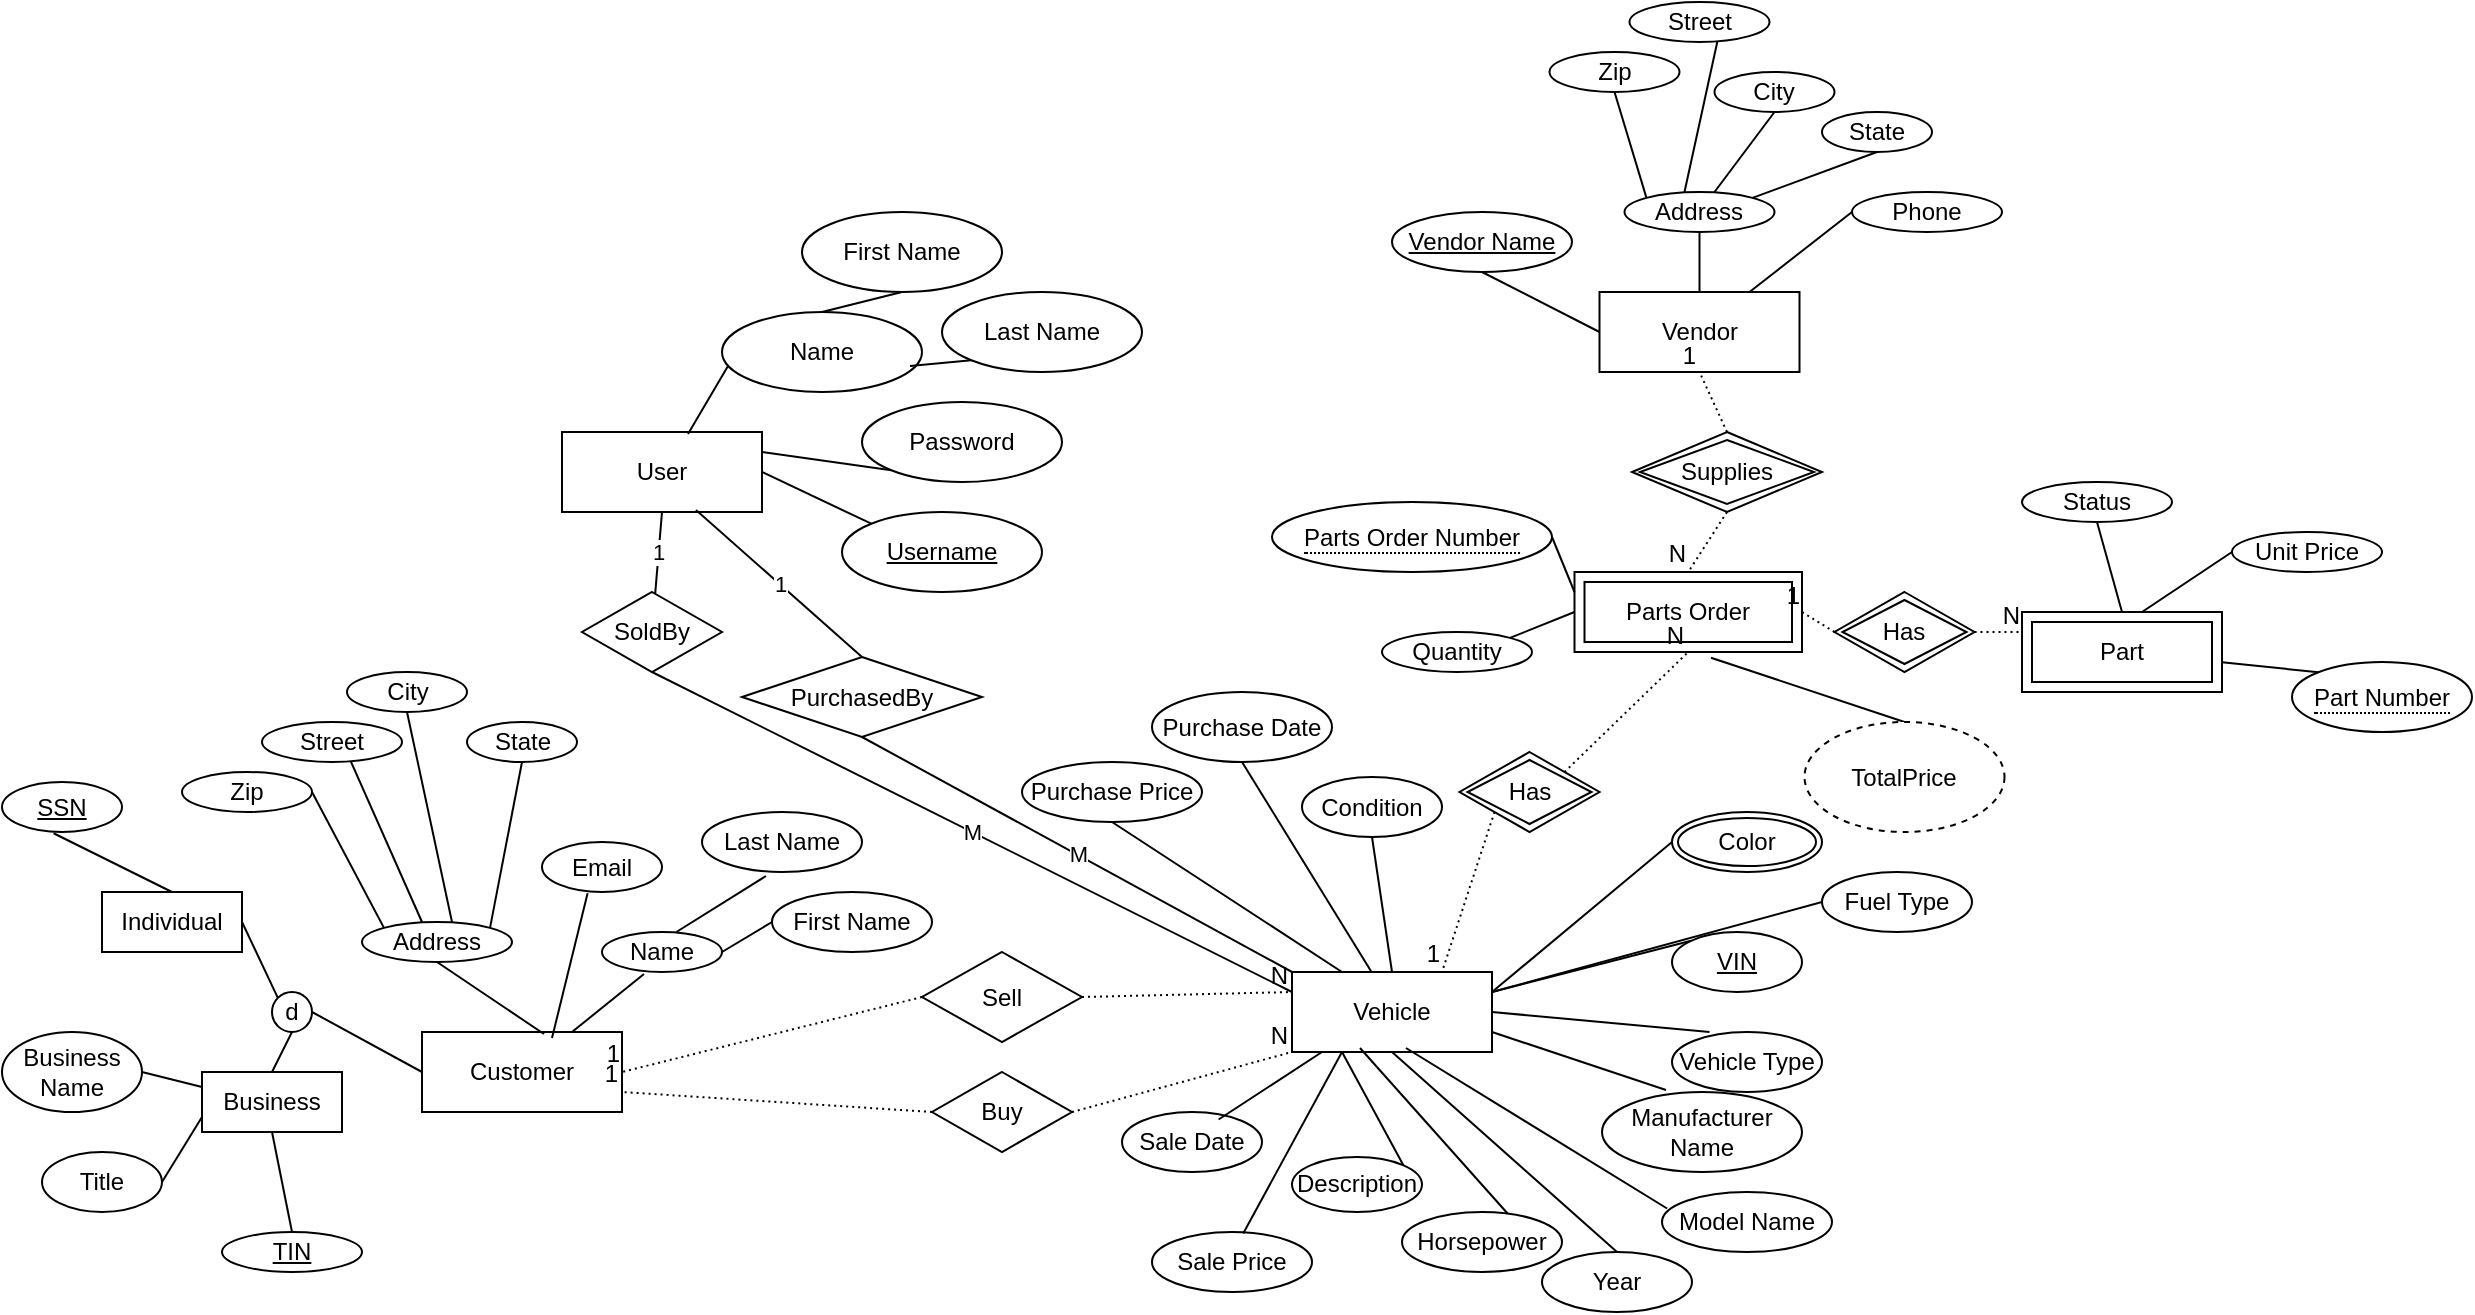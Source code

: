 <mxfile version="24.7.8">
  <diagram name="Page-1" id="O2IHWbyJUUnRvIjmBWIC">
    <mxGraphModel dx="1493" dy="729" grid="1" gridSize="10" guides="1" tooltips="1" connect="1" arrows="1" fold="1" page="1" pageScale="1" pageWidth="850" pageHeight="1100" math="0" shadow="0">
      <root>
        <mxCell id="0" />
        <mxCell id="1" parent="0" />
        <mxCell id="2" value="" style="group" parent="1" vertex="1" connectable="0">
          <mxGeometry x="410" y="450" width="290" height="190" as="geometry" />
        </mxCell>
        <mxCell id="3" value="User" style="whiteSpace=wrap;html=1;align=center;" parent="2" vertex="1">
          <mxGeometry y="110" width="100" height="40" as="geometry" />
        </mxCell>
        <mxCell id="4" value="Name" style="ellipse;whiteSpace=wrap;html=1;align=center;" parent="2" vertex="1">
          <mxGeometry x="80" y="50" width="100" height="40" as="geometry" />
        </mxCell>
        <mxCell id="5" value="Password" style="ellipse;whiteSpace=wrap;html=1;align=center;" parent="2" vertex="1">
          <mxGeometry x="150" y="95" width="100" height="40" as="geometry" />
        </mxCell>
        <mxCell id="6" value="Username" style="ellipse;whiteSpace=wrap;html=1;align=center;fontStyle=4;" parent="2" vertex="1">
          <mxGeometry x="140" y="150" width="100" height="40" as="geometry" />
        </mxCell>
        <mxCell id="7" value="" style="endArrow=none;html=1;rounded=0;entryX=0;entryY=0;entryDx=0;entryDy=0;exitX=1;exitY=0.5;exitDx=0;exitDy=0;" parent="2" source="3" target="6" edge="1">
          <mxGeometry relative="1" as="geometry">
            <mxPoint x="-240" y="170" as="sourcePoint" />
            <mxPoint x="-80" y="170" as="targetPoint" />
          </mxGeometry>
        </mxCell>
        <mxCell id="8" value="" style="endArrow=none;html=1;rounded=0;entryX=0;entryY=1;entryDx=0;entryDy=0;exitX=1;exitY=0.25;exitDx=0;exitDy=0;" parent="2" source="3" target="5" edge="1">
          <mxGeometry relative="1" as="geometry">
            <mxPoint x="110" y="140" as="sourcePoint" />
            <mxPoint x="165" y="166" as="targetPoint" />
          </mxGeometry>
        </mxCell>
        <mxCell id="9" value="First Name" style="ellipse;whiteSpace=wrap;html=1;align=center;" parent="2" vertex="1">
          <mxGeometry x="120" width="100" height="40" as="geometry" />
        </mxCell>
        <mxCell id="10" value="Last Name" style="ellipse;whiteSpace=wrap;html=1;align=center;" parent="2" vertex="1">
          <mxGeometry x="190" y="40" width="100" height="40" as="geometry" />
        </mxCell>
        <mxCell id="11" value="" style="endArrow=none;html=1;rounded=0;entryX=0;entryY=1;entryDx=0;entryDy=0;exitX=0.94;exitY=0.675;exitDx=0;exitDy=0;exitPerimeter=0;" parent="2" source="4" target="10" edge="1">
          <mxGeometry relative="1" as="geometry">
            <mxPoint x="110" y="130" as="sourcePoint" />
            <mxPoint x="175" y="139" as="targetPoint" />
          </mxGeometry>
        </mxCell>
        <mxCell id="12" value="" style="endArrow=none;html=1;rounded=0;entryX=0.5;entryY=1;entryDx=0;entryDy=0;exitX=0.5;exitY=0;exitDx=0;exitDy=0;" parent="2" source="4" target="9" edge="1">
          <mxGeometry relative="1" as="geometry">
            <mxPoint x="184" y="87" as="sourcePoint" />
            <mxPoint x="215" y="84" as="targetPoint" />
          </mxGeometry>
        </mxCell>
        <mxCell id="13" value="" style="endArrow=none;html=1;rounded=0;entryX=0.63;entryY=0.025;entryDx=0;entryDy=0;exitX=0.03;exitY=0.675;exitDx=0;exitDy=0;exitPerimeter=0;entryPerimeter=0;" parent="2" source="4" target="3" edge="1">
          <mxGeometry relative="1" as="geometry">
            <mxPoint x="140" y="60" as="sourcePoint" />
            <mxPoint x="180" y="50" as="targetPoint" />
          </mxGeometry>
        </mxCell>
        <mxCell id="14" value="Customer" style="whiteSpace=wrap;html=1;align=center;container=0;" parent="1" vertex="1">
          <mxGeometry x="340" y="860" width="100" height="40" as="geometry" />
        </mxCell>
        <mxCell id="15" value="Individual" style="whiteSpace=wrap;html=1;align=center;container=0;" parent="1" vertex="1">
          <mxGeometry x="180" y="790" width="70" height="30" as="geometry" />
        </mxCell>
        <mxCell id="16" value="Business" style="whiteSpace=wrap;html=1;align=center;container=0;" parent="1" vertex="1">
          <mxGeometry x="230" y="880" width="70" height="30" as="geometry" />
        </mxCell>
        <mxCell id="17" value="" style="endArrow=none;html=1;rounded=0;exitX=0.61;exitY=0.025;exitDx=0;exitDy=0;exitPerimeter=0;entryX=0.5;entryY=1;entryDx=0;entryDy=0;" parent="1" source="14" target="58" edge="1">
          <mxGeometry relative="1" as="geometry">
            <mxPoint x="600" y="460" as="sourcePoint" />
            <mxPoint x="760" y="460" as="targetPoint" />
          </mxGeometry>
        </mxCell>
        <mxCell id="18" value="Email" style="ellipse;whiteSpace=wrap;html=1;align=center;" parent="1" vertex="1">
          <mxGeometry x="400" y="765" width="60" height="25" as="geometry" />
        </mxCell>
        <mxCell id="19" value="" style="endArrow=none;html=1;rounded=0;exitX=0.65;exitY=0.075;exitDx=0;exitDy=0;entryX=0.38;entryY=1.025;entryDx=0;entryDy=0;exitPerimeter=0;entryPerimeter=0;" parent="1" source="14" target="18" edge="1">
          <mxGeometry relative="1" as="geometry">
            <mxPoint x="511" y="491" as="sourcePoint" />
            <mxPoint x="579" y="398" as="targetPoint" />
          </mxGeometry>
        </mxCell>
        <mxCell id="20" value="Name" style="ellipse;whiteSpace=wrap;html=1;align=center;" parent="1" vertex="1">
          <mxGeometry x="430" y="810" width="60" height="20" as="geometry" />
        </mxCell>
        <mxCell id="21" value="First Name" style="ellipse;whiteSpace=wrap;html=1;align=center;" parent="1" vertex="1">
          <mxGeometry x="515" y="790" width="80" height="30" as="geometry" />
        </mxCell>
        <mxCell id="22" value="Last Name" style="ellipse;whiteSpace=wrap;html=1;align=center;" parent="1" vertex="1">
          <mxGeometry x="480" y="750" width="80" height="30" as="geometry" />
        </mxCell>
        <mxCell id="23" value="" style="endArrow=none;html=1;rounded=0;exitX=0.75;exitY=0;exitDx=0;exitDy=0;entryX=0.35;entryY=1.05;entryDx=0;entryDy=0;entryPerimeter=0;" parent="1" source="14" target="20" edge="1">
          <mxGeometry relative="1" as="geometry">
            <mxPoint x="550" y="510" as="sourcePoint" />
            <mxPoint x="580" y="510" as="targetPoint" />
          </mxGeometry>
        </mxCell>
        <mxCell id="24" value="" style="endArrow=none;html=1;rounded=0;exitX=0.62;exitY=0;exitDx=0;exitDy=0;entryX=0.4;entryY=1.067;entryDx=0;entryDy=0;exitPerimeter=0;entryPerimeter=0;" parent="1" source="20" target="22" edge="1">
          <mxGeometry relative="1" as="geometry">
            <mxPoint x="550" y="530" as="sourcePoint" />
            <mxPoint x="575" y="545" as="targetPoint" />
          </mxGeometry>
        </mxCell>
        <mxCell id="25" value="" style="endArrow=none;html=1;rounded=0;exitX=1;exitY=0.5;exitDx=0;exitDy=0;entryX=0;entryY=0.5;entryDx=0;entryDy=0;" parent="1" source="20" target="21" edge="1">
          <mxGeometry relative="1" as="geometry">
            <mxPoint x="640" y="560" as="sourcePoint" />
            <mxPoint x="665" y="560" as="targetPoint" />
          </mxGeometry>
        </mxCell>
        <mxCell id="26" value="SSN" style="ellipse;whiteSpace=wrap;html=1;align=center;fontStyle=4;" parent="1" vertex="1">
          <mxGeometry x="130" y="735" width="60" height="25" as="geometry" />
        </mxCell>
        <mxCell id="27" value="TIN" style="ellipse;whiteSpace=wrap;html=1;align=center;fontStyle=4;" parent="1" vertex="1">
          <mxGeometry x="240" y="960" width="70" height="20" as="geometry" />
        </mxCell>
        <mxCell id="28" value="" style="endArrow=none;html=1;rounded=0;exitX=0.5;exitY=0;exitDx=0;exitDy=0;entryX=0.5;entryY=1;entryDx=0;entryDy=0;" parent="1" source="27" target="16" edge="1">
          <mxGeometry relative="1" as="geometry">
            <mxPoint x="350" y="960" as="sourcePoint" />
            <mxPoint x="160" y="910" as="targetPoint" />
          </mxGeometry>
        </mxCell>
        <mxCell id="29" value="" style="endArrow=none;html=1;rounded=0;exitX=0.43;exitY=1.025;exitDx=0;exitDy=0;entryX=0.5;entryY=0;entryDx=0;entryDy=0;exitPerimeter=0;" parent="1" source="26" target="15" edge="1">
          <mxGeometry relative="1" as="geometry">
            <mxPoint x="200" y="920" as="sourcePoint" />
            <mxPoint x="120" y="890" as="targetPoint" />
          </mxGeometry>
        </mxCell>
        <mxCell id="30" value="Business Name" style="ellipse;whiteSpace=wrap;html=1;align=center;" parent="1" vertex="1">
          <mxGeometry x="130" y="860" width="70" height="40" as="geometry" />
        </mxCell>
        <mxCell id="31" value="Title" style="ellipse;whiteSpace=wrap;html=1;align=center;" parent="1" vertex="1">
          <mxGeometry x="150" y="920" width="60" height="30" as="geometry" />
        </mxCell>
        <mxCell id="32" value="" style="endArrow=none;html=1;rounded=0;exitX=1;exitY=0.5;exitDx=0;exitDy=0;entryX=0;entryY=0.25;entryDx=0;entryDy=0;" parent="1" source="30" target="16" edge="1">
          <mxGeometry relative="1" as="geometry">
            <mxPoint x="350" y="960" as="sourcePoint" />
            <mxPoint x="160" y="870" as="targetPoint" />
          </mxGeometry>
        </mxCell>
        <mxCell id="33" value="" style="endArrow=none;html=1;rounded=0;exitX=1;exitY=0.5;exitDx=0;exitDy=0;entryX=0;entryY=0.75;entryDx=0;entryDy=0;" parent="1" source="31" target="16" edge="1">
          <mxGeometry relative="1" as="geometry">
            <mxPoint x="90" y="1120" as="sourcePoint" />
            <mxPoint x="110" y="1070" as="targetPoint" />
          </mxGeometry>
        </mxCell>
        <mxCell id="34" value="Sell" style="shape=rhombus;perimeter=rhombusPerimeter;whiteSpace=wrap;html=1;align=center;" parent="1" vertex="1">
          <mxGeometry x="590" y="820" width="80" height="45" as="geometry" />
        </mxCell>
        <mxCell id="35" value="" style="endArrow=none;html=1;rounded=0;dashed=1;dashPattern=1 2;exitX=1;exitY=0.5;exitDx=0;exitDy=0;entryX=0;entryY=0.25;entryDx=0;entryDy=0;" parent="1" source="34" target="67" edge="1">
          <mxGeometry relative="1" as="geometry">
            <mxPoint x="380" y="685" as="sourcePoint" />
            <mxPoint x="647.5" y="935" as="targetPoint" />
          </mxGeometry>
        </mxCell>
        <mxCell id="36" value="N" style="resizable=0;html=1;whiteSpace=wrap;align=right;verticalAlign=bottom;" parent="35" connectable="0" vertex="1">
          <mxGeometry x="1" relative="1" as="geometry" />
        </mxCell>
        <mxCell id="37" value="" style="endArrow=none;html=1;rounded=0;dashed=1;dashPattern=1 2;exitX=0;exitY=0.5;exitDx=0;exitDy=0;entryX=1;entryY=0.5;entryDx=0;entryDy=0;" parent="1" source="34" target="14" edge="1">
          <mxGeometry relative="1" as="geometry">
            <mxPoint x="380" y="685" as="sourcePoint" />
            <mxPoint x="500" y="780" as="targetPoint" />
          </mxGeometry>
        </mxCell>
        <mxCell id="38" value="1" style="resizable=0;html=1;whiteSpace=wrap;align=right;verticalAlign=bottom;" parent="37" connectable="0" vertex="1">
          <mxGeometry x="1" relative="1" as="geometry" />
        </mxCell>
        <mxCell id="39" value="Buy" style="shape=rhombus;perimeter=rhombusPerimeter;whiteSpace=wrap;html=1;align=center;" parent="1" vertex="1">
          <mxGeometry x="595" y="880" width="70" height="40" as="geometry" />
        </mxCell>
        <mxCell id="40" value="" style="endArrow=none;html=1;rounded=0;dashed=1;dashPattern=1 2;exitX=1;exitY=0.5;exitDx=0;exitDy=0;entryX=0;entryY=1;entryDx=0;entryDy=0;" parent="1" source="39" target="67" edge="1">
          <mxGeometry relative="1" as="geometry">
            <mxPoint x="400" y="530" as="sourcePoint" />
            <mxPoint x="560" y="530" as="targetPoint" />
          </mxGeometry>
        </mxCell>
        <mxCell id="41" value="N" style="resizable=0;html=1;whiteSpace=wrap;align=right;verticalAlign=bottom;" parent="40" connectable="0" vertex="1">
          <mxGeometry x="1" relative="1" as="geometry" />
        </mxCell>
        <mxCell id="42" value="" style="endArrow=none;html=1;rounded=0;dashed=1;dashPattern=1 2;entryX=1;entryY=0.75;entryDx=0;entryDy=0;exitX=0;exitY=0.5;exitDx=0;exitDy=0;" parent="1" source="39" target="14" edge="1">
          <mxGeometry relative="1" as="geometry">
            <mxPoint x="468" y="805" as="sourcePoint" />
            <mxPoint x="490" y="870" as="targetPoint" />
          </mxGeometry>
        </mxCell>
        <mxCell id="43" value="1" style="resizable=0;html=1;whiteSpace=wrap;align=right;verticalAlign=bottom;" parent="42" connectable="0" vertex="1">
          <mxGeometry x="1" relative="1" as="geometry" />
        </mxCell>
        <mxCell id="44" value="Purchase Price" style="ellipse;whiteSpace=wrap;html=1;align=center;" parent="1" vertex="1">
          <mxGeometry x="640" y="725" width="90" height="30" as="geometry" />
        </mxCell>
        <mxCell id="45" value="" style="endArrow=none;html=1;rounded=0;exitX=0.5;exitY=1;exitDx=0;exitDy=0;entryX=0.25;entryY=0;entryDx=0;entryDy=0;" parent="1" source="44" target="67" edge="1">
          <mxGeometry relative="1" as="geometry">
            <mxPoint x="670" y="680" as="sourcePoint" />
            <mxPoint x="830" y="680" as="targetPoint" />
          </mxGeometry>
        </mxCell>
        <mxCell id="46" value="Condition" style="ellipse;whiteSpace=wrap;html=1;align=center;" parent="1" vertex="1">
          <mxGeometry x="780" y="732.5" width="70" height="30" as="geometry" />
        </mxCell>
        <mxCell id="47" value="" style="endArrow=none;html=1;rounded=0;exitX=0.5;exitY=1;exitDx=0;exitDy=0;entryX=0.5;entryY=0;entryDx=0;entryDy=0;" parent="1" source="46" target="67" edge="1">
          <mxGeometry relative="1" as="geometry">
            <mxPoint x="490" y="690" as="sourcePoint" />
            <mxPoint x="538" y="740" as="targetPoint" />
          </mxGeometry>
        </mxCell>
        <mxCell id="48" value="Purchase Date" style="ellipse;whiteSpace=wrap;html=1;align=center;" parent="1" vertex="1">
          <mxGeometry x="705" y="690" width="90" height="35" as="geometry" />
        </mxCell>
        <mxCell id="49" value="" style="endArrow=none;html=1;rounded=0;exitX=0.5;exitY=1;exitDx=0;exitDy=0;entryX=0.41;entryY=0.05;entryDx=0;entryDy=0;entryPerimeter=0;" parent="1" source="48" target="67" edge="1">
          <mxGeometry relative="1" as="geometry">
            <mxPoint x="670" y="680" as="sourcePoint" />
            <mxPoint x="830" y="680" as="targetPoint" />
          </mxGeometry>
        </mxCell>
        <mxCell id="50" value="d" style="ellipse;whiteSpace=wrap;html=1;aspect=fixed;" parent="1" vertex="1">
          <mxGeometry x="265" y="840" width="20" height="20" as="geometry" />
        </mxCell>
        <mxCell id="51" value="" style="endArrow=none;html=1;rounded=0;exitX=1;exitY=0.5;exitDx=0;exitDy=0;entryX=0;entryY=0.5;entryDx=0;entryDy=0;" parent="1" source="50" target="14" edge="1">
          <mxGeometry relative="1" as="geometry">
            <mxPoint x="610" y="530" as="sourcePoint" />
            <mxPoint x="770" y="530" as="targetPoint" />
          </mxGeometry>
        </mxCell>
        <mxCell id="52" value="" style="endArrow=none;html=1;rounded=0;exitX=0.5;exitY=1;exitDx=0;exitDy=0;entryX=0.5;entryY=0;entryDx=0;entryDy=0;" parent="1" source="50" target="16" edge="1">
          <mxGeometry relative="1" as="geometry">
            <mxPoint x="247" y="753" as="sourcePoint" />
            <mxPoint x="285" y="730" as="targetPoint" />
          </mxGeometry>
        </mxCell>
        <mxCell id="53" value="" style="endArrow=none;html=1;rounded=0;exitX=0;exitY=0;exitDx=0;exitDy=0;entryX=1;entryY=0.5;entryDx=0;entryDy=0;" parent="1" source="50" target="15" edge="1">
          <mxGeometry relative="1" as="geometry">
            <mxPoint x="240" y="770" as="sourcePoint" />
            <mxPoint x="240" y="810" as="targetPoint" />
          </mxGeometry>
        </mxCell>
        <mxCell id="54" value="Sale Date" style="ellipse;whiteSpace=wrap;html=1;align=center;" parent="1" vertex="1">
          <mxGeometry x="690" y="900" width="70" height="30" as="geometry" />
        </mxCell>
        <mxCell id="55" value="" style="endArrow=none;html=1;rounded=0;exitX=0.15;exitY=1;exitDx=0;exitDy=0;entryX=0.69;entryY=0.125;entryDx=0;entryDy=0;entryPerimeter=0;exitPerimeter=0;" parent="1" source="67" target="54" edge="1">
          <mxGeometry relative="1" as="geometry">
            <mxPoint x="740" y="890" as="sourcePoint" />
            <mxPoint x="617" y="1031" as="targetPoint" />
          </mxGeometry>
        </mxCell>
        <mxCell id="56" value="Parts Order" style="shape=ext;margin=3;double=1;whiteSpace=wrap;html=1;align=center;" parent="1" vertex="1">
          <mxGeometry x="916.25" y="630" width="113.75" height="40" as="geometry" />
        </mxCell>
        <mxCell id="57" value="Has" style="shape=rhombus;double=1;perimeter=rhombusPerimeter;whiteSpace=wrap;html=1;align=center;" parent="1" vertex="1">
          <mxGeometry x="858.75" y="720" width="70" height="40" as="geometry" />
        </mxCell>
        <mxCell id="58" value="Address" style="ellipse;whiteSpace=wrap;html=1;align=center;container=0;" parent="1" vertex="1">
          <mxGeometry x="310" y="805" width="75" height="20" as="geometry" />
        </mxCell>
        <mxCell id="59" value="" style="endArrow=none;html=1;rounded=0;exitX=0.4;exitY=0;exitDx=0;exitDy=0;entryX=0.63;entryY=0.95;entryDx=0;entryDy=0;entryPerimeter=0;exitPerimeter=0;" parent="1" source="58" target="63" edge="1">
          <mxGeometry relative="1" as="geometry">
            <mxPoint x="187.5" y="630" as="sourcePoint" />
            <mxPoint x="347.5" y="630" as="targetPoint" />
          </mxGeometry>
        </mxCell>
        <mxCell id="60" value="" style="endArrow=none;html=1;rounded=0;exitX=0.5;exitY=1;exitDx=0;exitDy=0;entryX=0.6;entryY=0;entryDx=0;entryDy=0;entryPerimeter=0;" parent="1" source="64" target="58" edge="1">
          <mxGeometry relative="1" as="geometry">
            <mxPoint x="157.5" y="600" as="sourcePoint" />
            <mxPoint x="300" y="709" as="targetPoint" />
          </mxGeometry>
        </mxCell>
        <mxCell id="61" value="" style="endArrow=none;html=1;rounded=0;exitX=0.5;exitY=1;exitDx=0;exitDy=0;entryX=1;entryY=0;entryDx=0;entryDy=0;" parent="1" source="65" target="58" edge="1">
          <mxGeometry relative="1" as="geometry">
            <mxPoint x="197.5" y="584" as="sourcePoint" />
            <mxPoint x="170.5" y="597" as="targetPoint" />
          </mxGeometry>
        </mxCell>
        <mxCell id="62" value="" style="endArrow=none;html=1;rounded=0;exitX=1;exitY=0.5;exitDx=0;exitDy=0;entryX=0;entryY=0;entryDx=0;entryDy=0;" parent="1" source="66" target="58" edge="1">
          <mxGeometry relative="1" as="geometry">
            <mxPoint x="232.5" y="608" as="sourcePoint" />
            <mxPoint x="207.5" y="620" as="targetPoint" />
          </mxGeometry>
        </mxCell>
        <mxCell id="63" value="Street" style="ellipse;whiteSpace=wrap;html=1;align=center;container=0;" parent="1" vertex="1">
          <mxGeometry x="260" y="705" width="70" height="20" as="geometry" />
        </mxCell>
        <mxCell id="64" value="City" style="ellipse;whiteSpace=wrap;html=1;align=center;container=0;" parent="1" vertex="1">
          <mxGeometry x="302.5" y="680" width="60" height="20" as="geometry" />
        </mxCell>
        <mxCell id="65" value="State" style="ellipse;whiteSpace=wrap;html=1;align=center;container=0;" parent="1" vertex="1">
          <mxGeometry x="362.5" y="705" width="55" height="20" as="geometry" />
        </mxCell>
        <mxCell id="66" value="Zip" style="ellipse;whiteSpace=wrap;html=1;align=center;container=0;" parent="1" vertex="1">
          <mxGeometry x="220" y="730" width="65" height="20" as="geometry" />
        </mxCell>
        <mxCell id="67" value="Vehicle" style="whiteSpace=wrap;html=1;align=center;container=0;" parent="1" vertex="1">
          <mxGeometry x="775" y="830" width="100" height="40" as="geometry" />
        </mxCell>
        <mxCell id="68" value="VIN" style="ellipse;whiteSpace=wrap;html=1;align=center;fontStyle=4;container=0;" parent="1" vertex="1">
          <mxGeometry x="965" y="810" width="65" height="30" as="geometry" />
        </mxCell>
        <mxCell id="69" value="Vehicle Type" style="ellipse;whiteSpace=wrap;html=1;align=center;container=0;" parent="1" vertex="1">
          <mxGeometry x="965" y="860" width="75" height="30" as="geometry" />
        </mxCell>
        <mxCell id="70" value="Manufacturer Name" style="ellipse;whiteSpace=wrap;html=1;align=center;container=0;" parent="1" vertex="1">
          <mxGeometry x="930" y="890" width="100" height="40" as="geometry" />
        </mxCell>
        <mxCell id="71" value="Fuel Type" style="ellipse;whiteSpace=wrap;html=1;align=center;container=0;" parent="1" vertex="1">
          <mxGeometry x="1040" y="780" width="75" height="30" as="geometry" />
        </mxCell>
        <mxCell id="72" value="Model Name" style="ellipse;whiteSpace=wrap;html=1;align=center;container=0;" parent="1" vertex="1">
          <mxGeometry x="960" y="940" width="85" height="30" as="geometry" />
        </mxCell>
        <mxCell id="73" value="Year" style="ellipse;whiteSpace=wrap;html=1;align=center;container=0;" parent="1" vertex="1">
          <mxGeometry x="900" y="970" width="75" height="30" as="geometry" />
        </mxCell>
        <mxCell id="74" value="Color" style="ellipse;shape=doubleEllipse;margin=3;whiteSpace=wrap;html=1;align=center;container=0;" parent="1" vertex="1">
          <mxGeometry x="965" y="750" width="75" height="30" as="geometry" />
        </mxCell>
        <mxCell id="75" value="" style="endArrow=none;html=1;rounded=0;exitX=1;exitY=0.25;exitDx=0;exitDy=0;entryX=0;entryY=0.5;entryDx=0;entryDy=0;" parent="1" source="67" target="74" edge="1">
          <mxGeometry relative="1" as="geometry">
            <mxPoint x="1090" y="850" as="sourcePoint" />
            <mxPoint x="1250" y="850" as="targetPoint" />
          </mxGeometry>
        </mxCell>
        <mxCell id="76" value="" style="endArrow=none;html=1;rounded=0;exitX=1;exitY=0.25;exitDx=0;exitDy=0;entryX=0;entryY=0;entryDx=0;entryDy=0;" parent="1" source="67" target="68" edge="1">
          <mxGeometry relative="1" as="geometry">
            <mxPoint x="890" y="820" as="sourcePoint" />
            <mxPoint x="975" y="780" as="targetPoint" />
          </mxGeometry>
        </mxCell>
        <mxCell id="77" value="" style="endArrow=none;html=1;rounded=0;exitX=1;exitY=0.5;exitDx=0;exitDy=0;entryX=0.25;entryY=0;entryDx=0;entryDy=0;entryPerimeter=0;" parent="1" source="67" target="69" edge="1">
          <mxGeometry relative="1" as="geometry">
            <mxPoint x="940" y="830" as="sourcePoint" />
            <mxPoint x="990" y="826" as="targetPoint" />
          </mxGeometry>
        </mxCell>
        <mxCell id="78" value="" style="endArrow=none;html=1;rounded=0;exitX=1;exitY=0.75;exitDx=0;exitDy=0;entryX=0.32;entryY=-0.025;entryDx=0;entryDy=0;entryPerimeter=0;" parent="1" source="67" target="70" edge="1">
          <mxGeometry relative="1" as="geometry">
            <mxPoint x="920" y="870" as="sourcePoint" />
            <mxPoint x="1000" y="870" as="targetPoint" />
          </mxGeometry>
        </mxCell>
        <mxCell id="79" value="" style="endArrow=none;html=1;rounded=0;exitX=0.57;exitY=0.95;exitDx=0;exitDy=0;entryX=0.03;entryY=0.275;entryDx=0;entryDy=0;exitPerimeter=0;entryPerimeter=0;" parent="1" source="67" target="72" edge="1">
          <mxGeometry relative="1" as="geometry">
            <mxPoint x="1075" y="990" as="sourcePoint" />
            <mxPoint x="1095" y="1000" as="targetPoint" />
          </mxGeometry>
        </mxCell>
        <mxCell id="80" value="" style="endArrow=none;html=1;rounded=0;exitX=0.5;exitY=1;exitDx=0;exitDy=0;entryX=0.5;entryY=0;entryDx=0;entryDy=0;" parent="1" source="67" target="73" edge="1">
          <mxGeometry relative="1" as="geometry">
            <mxPoint x="877" y="888" as="sourcePoint" />
            <mxPoint x="940" y="1000" as="targetPoint" />
          </mxGeometry>
        </mxCell>
        <mxCell id="81" value="Horsepower" style="ellipse;whiteSpace=wrap;html=1;align=center;container=0;" parent="1" vertex="1">
          <mxGeometry x="830" y="950" width="80" height="30" as="geometry" />
        </mxCell>
        <mxCell id="82" value="" style="endArrow=none;html=1;rounded=0;exitX=0.34;exitY=0.95;exitDx=0;exitDy=0;entryX=0.66;entryY=0.025;entryDx=0;entryDy=0;entryPerimeter=0;exitPerimeter=0;" parent="1" source="67" target="81" edge="1">
          <mxGeometry relative="1" as="geometry">
            <mxPoint x="870" y="900" as="sourcePoint" />
            <mxPoint x="975" y="1090" as="targetPoint" />
          </mxGeometry>
        </mxCell>
        <mxCell id="83" value="Description" style="ellipse;whiteSpace=wrap;html=1;align=center;container=0;" parent="1" vertex="1">
          <mxGeometry x="775" y="922.5" width="65" height="27.5" as="geometry" />
        </mxCell>
        <mxCell id="84" value="" style="endArrow=none;html=1;rounded=0;exitX=0.25;exitY=1;exitDx=0;exitDy=0;entryX=1;entryY=0;entryDx=0;entryDy=0;" parent="1" source="67" target="83" edge="1">
          <mxGeometry relative="1" as="geometry">
            <mxPoint x="854" y="898" as="sourcePoint" />
            <mxPoint x="886" y="1031" as="targetPoint" />
          </mxGeometry>
        </mxCell>
        <mxCell id="85" value="" style="endArrow=none;html=1;rounded=0;exitX=1;exitY=0.25;exitDx=0;exitDy=0;entryX=0;entryY=0.5;entryDx=0;entryDy=0;" parent="1" source="67" target="71" edge="1">
          <mxGeometry relative="1" as="geometry">
            <mxPoint x="900" y="790" as="sourcePoint" />
            <mxPoint x="975" y="775" as="targetPoint" />
          </mxGeometry>
        </mxCell>
        <mxCell id="86" value="Sale Price" style="ellipse;whiteSpace=wrap;html=1;align=center;" parent="1" vertex="1">
          <mxGeometry x="705" y="960" width="80" height="30" as="geometry" />
        </mxCell>
        <mxCell id="87" value="" style="endArrow=none;html=1;rounded=0;exitX=0.25;exitY=1;exitDx=0;exitDy=0;entryX=0.57;entryY=0.025;entryDx=0;entryDy=0;entryPerimeter=0;" parent="1" source="67" target="86" edge="1">
          <mxGeometry relative="1" as="geometry">
            <mxPoint x="725" y="860" as="sourcePoint" />
            <mxPoint x="715" y="931" as="targetPoint" />
          </mxGeometry>
        </mxCell>
        <mxCell id="88" value="Has" style="shape=rhombus;double=1;perimeter=rhombusPerimeter;whiteSpace=wrap;html=1;align=center;" parent="1" vertex="1">
          <mxGeometry x="1046.25" y="640" width="70" height="40" as="geometry" />
        </mxCell>
        <mxCell id="89" value="Part" style="shape=ext;margin=3;double=1;whiteSpace=wrap;html=1;align=center;" parent="1" vertex="1">
          <mxGeometry x="1140" y="650" width="100" height="40" as="geometry" />
        </mxCell>
        <mxCell id="90" value="" style="endArrow=none;html=1;rounded=0;dashed=1;dashPattern=1 2;entryX=0.5;entryY=1;entryDx=0;entryDy=0;exitX=1;exitY=0;exitDx=0;exitDy=0;" parent="1" source="57" target="56" edge="1">
          <mxGeometry relative="1" as="geometry">
            <mxPoint x="620" y="570" as="sourcePoint" />
            <mxPoint x="780" y="570" as="targetPoint" />
          </mxGeometry>
        </mxCell>
        <mxCell id="91" value="N" style="resizable=0;html=1;whiteSpace=wrap;align=right;verticalAlign=bottom;" parent="90" connectable="0" vertex="1">
          <mxGeometry x="1" relative="1" as="geometry" />
        </mxCell>
        <mxCell id="92" value="Vendor" style="whiteSpace=wrap;html=1;align=center;" parent="1" vertex="1">
          <mxGeometry x="928.75" y="490" width="100" height="40" as="geometry" />
        </mxCell>
        <mxCell id="93" value="Supplies" style="shape=rhombus;double=1;perimeter=rhombusPerimeter;whiteSpace=wrap;html=1;align=center;" parent="1" vertex="1">
          <mxGeometry x="945" y="560" width="95" height="40" as="geometry" />
        </mxCell>
        <mxCell id="94" value="Vendor Name" style="ellipse;whiteSpace=wrap;html=1;align=center;fontStyle=4;container=0;" parent="1" vertex="1">
          <mxGeometry x="825" y="450" width="90" height="30" as="geometry" />
        </mxCell>
        <mxCell id="95" value="Address" style="ellipse;whiteSpace=wrap;html=1;align=center;container=0;" parent="1" vertex="1">
          <mxGeometry x="941.25" y="440" width="75" height="20" as="geometry" />
        </mxCell>
        <mxCell id="96" value="" style="endArrow=none;html=1;rounded=0;exitX=0.4;exitY=0;exitDx=0;exitDy=0;entryX=0.63;entryY=0.95;entryDx=0;entryDy=0;entryPerimeter=0;exitPerimeter=0;" parent="1" source="95" target="100" edge="1">
          <mxGeometry relative="1" as="geometry">
            <mxPoint x="871.25" y="270" as="sourcePoint" />
            <mxPoint x="1031.25" y="270" as="targetPoint" />
          </mxGeometry>
        </mxCell>
        <mxCell id="97" value="" style="endArrow=none;html=1;rounded=0;exitX=0.5;exitY=1;exitDx=0;exitDy=0;entryX=0.6;entryY=0;entryDx=0;entryDy=0;entryPerimeter=0;" parent="1" source="101" target="95" edge="1">
          <mxGeometry relative="1" as="geometry">
            <mxPoint x="841.25" y="240" as="sourcePoint" />
            <mxPoint x="983.75" y="349" as="targetPoint" />
          </mxGeometry>
        </mxCell>
        <mxCell id="98" value="" style="endArrow=none;html=1;rounded=0;exitX=0.5;exitY=1;exitDx=0;exitDy=0;entryX=1;entryY=0;entryDx=0;entryDy=0;" parent="1" source="102" target="95" edge="1">
          <mxGeometry relative="1" as="geometry">
            <mxPoint x="881.25" y="224" as="sourcePoint" />
            <mxPoint x="854.25" y="237" as="targetPoint" />
          </mxGeometry>
        </mxCell>
        <mxCell id="99" value="" style="endArrow=none;html=1;rounded=0;exitX=0.5;exitY=1;exitDx=0;exitDy=0;entryX=0;entryY=0;entryDx=0;entryDy=0;" parent="1" source="103" target="95" edge="1">
          <mxGeometry relative="1" as="geometry">
            <mxPoint x="916.25" y="248" as="sourcePoint" />
            <mxPoint x="891.25" y="260" as="targetPoint" />
          </mxGeometry>
        </mxCell>
        <mxCell id="100" value="Street" style="ellipse;whiteSpace=wrap;html=1;align=center;container=0;" parent="1" vertex="1">
          <mxGeometry x="943.75" y="345" width="70" height="20" as="geometry" />
        </mxCell>
        <mxCell id="101" value="City" style="ellipse;whiteSpace=wrap;html=1;align=center;container=0;" parent="1" vertex="1">
          <mxGeometry x="986.25" y="380" width="60" height="20" as="geometry" />
        </mxCell>
        <mxCell id="102" value="State" style="ellipse;whiteSpace=wrap;html=1;align=center;container=0;" parent="1" vertex="1">
          <mxGeometry x="1040" y="400" width="55" height="20" as="geometry" />
        </mxCell>
        <mxCell id="103" value="Zip" style="ellipse;whiteSpace=wrap;html=1;align=center;container=0;" parent="1" vertex="1">
          <mxGeometry x="903.75" y="370" width="65" height="20" as="geometry" />
        </mxCell>
        <mxCell id="104" value="Phone" style="ellipse;whiteSpace=wrap;html=1;align=center;container=0;" parent="1" vertex="1">
          <mxGeometry x="1055" y="440" width="75" height="20" as="geometry" />
        </mxCell>
        <mxCell id="105" value="Status" style="ellipse;whiteSpace=wrap;html=1;align=center;container=0;" parent="1" vertex="1">
          <mxGeometry x="1140" y="585" width="75" height="20" as="geometry" />
        </mxCell>
        <mxCell id="106" value="Unit Price" style="ellipse;whiteSpace=wrap;html=1;align=center;container=0;" parent="1" vertex="1">
          <mxGeometry x="1245" y="610" width="75" height="20" as="geometry" />
        </mxCell>
        <mxCell id="107" value="&lt;span style=&quot;border-bottom: 1px dotted&quot;&gt;Part Number&lt;/span&gt;" style="ellipse;whiteSpace=wrap;html=1;align=center;" parent="1" vertex="1">
          <mxGeometry x="1275" y="675" width="90" height="35" as="geometry" />
        </mxCell>
        <mxCell id="108" value="&lt;span style=&quot;border-bottom: 1px dotted&quot;&gt;Parts Order Number&lt;/span&gt;" style="ellipse;whiteSpace=wrap;html=1;align=center;" parent="1" vertex="1">
          <mxGeometry x="765" y="595" width="140" height="35" as="geometry" />
        </mxCell>
        <mxCell id="109" value="Quantity" style="ellipse;whiteSpace=wrap;html=1;align=center;container=0;" parent="1" vertex="1">
          <mxGeometry x="820" y="660" width="75" height="20" as="geometry" />
        </mxCell>
        <mxCell id="110" value="" style="endArrow=none;html=1;rounded=0;exitX=0;exitY=0.5;exitDx=0;exitDy=0;entryX=0.75;entryY=0;entryDx=0;entryDy=0;" parent="1" source="104" target="92" edge="1">
          <mxGeometry relative="1" as="geometry">
            <mxPoint x="1026" y="410" as="sourcePoint" />
            <mxPoint x="996" y="450" as="targetPoint" />
          </mxGeometry>
        </mxCell>
        <mxCell id="111" value="" style="endArrow=none;html=1;rounded=0;exitX=0.5;exitY=1;exitDx=0;exitDy=0;entryX=0.5;entryY=0;entryDx=0;entryDy=0;" parent="1" source="95" target="92" edge="1">
          <mxGeometry relative="1" as="geometry">
            <mxPoint x="1065" y="460" as="sourcePoint" />
            <mxPoint x="1014" y="500" as="targetPoint" />
          </mxGeometry>
        </mxCell>
        <mxCell id="112" value="" style="endArrow=none;html=1;rounded=0;exitX=0.5;exitY=1;exitDx=0;exitDy=0;entryX=0;entryY=0.5;entryDx=0;entryDy=0;" parent="1" source="94" target="92" edge="1">
          <mxGeometry relative="1" as="geometry">
            <mxPoint x="989" y="470" as="sourcePoint" />
            <mxPoint x="989" y="500" as="targetPoint" />
          </mxGeometry>
        </mxCell>
        <mxCell id="113" value="" style="endArrow=none;html=1;rounded=0;exitX=1;exitY=0.5;exitDx=0;exitDy=0;entryX=0;entryY=0.25;entryDx=0;entryDy=0;" parent="1" source="108" target="56" edge="1">
          <mxGeometry relative="1" as="geometry">
            <mxPoint x="880" y="490" as="sourcePoint" />
            <mxPoint x="939" y="520" as="targetPoint" />
          </mxGeometry>
        </mxCell>
        <mxCell id="114" value="" style="endArrow=none;html=1;rounded=0;exitX=1;exitY=0;exitDx=0;exitDy=0;entryX=0;entryY=0.5;entryDx=0;entryDy=0;" parent="1" source="109" target="56" edge="1">
          <mxGeometry relative="1" as="geometry">
            <mxPoint x="900" y="633" as="sourcePoint" />
            <mxPoint x="900" y="650" as="targetPoint" />
          </mxGeometry>
        </mxCell>
        <mxCell id="115" value="" style="endArrow=none;html=1;rounded=0;exitX=0.5;exitY=1;exitDx=0;exitDy=0;entryX=0.5;entryY=0;entryDx=0;entryDy=0;" parent="1" source="105" target="89" edge="1">
          <mxGeometry relative="1" as="geometry">
            <mxPoint x="1065" y="460" as="sourcePoint" />
            <mxPoint x="1014" y="500" as="targetPoint" />
          </mxGeometry>
        </mxCell>
        <mxCell id="116" value="" style="endArrow=none;html=1;rounded=0;exitX=0;exitY=0.5;exitDx=0;exitDy=0;entryX=0.6;entryY=0;entryDx=0;entryDy=0;entryPerimeter=0;" parent="1" source="106" target="89" edge="1">
          <mxGeometry relative="1" as="geometry">
            <mxPoint x="1218" y="610" as="sourcePoint" />
            <mxPoint x="1220" y="650" as="targetPoint" />
          </mxGeometry>
        </mxCell>
        <mxCell id="117" value="" style="endArrow=none;html=1;rounded=0;exitX=0;exitY=0;exitDx=0;exitDy=0;" parent="1" source="107" target="89" edge="1">
          <mxGeometry relative="1" as="geometry">
            <mxPoint x="1270" y="630" as="sourcePoint" />
            <mxPoint x="1230" y="650" as="targetPoint" />
          </mxGeometry>
        </mxCell>
        <mxCell id="118" value="" style="endArrow=none;html=1;rounded=0;dashed=1;dashPattern=1 2;exitX=0;exitY=1;exitDx=0;exitDy=0;entryX=0.75;entryY=0;entryDx=0;entryDy=0;" parent="1" source="57" target="67" edge="1">
          <mxGeometry relative="1" as="geometry">
            <mxPoint x="600" y="853" as="sourcePoint" />
            <mxPoint x="450" y="890" as="targetPoint" />
          </mxGeometry>
        </mxCell>
        <mxCell id="119" value="1" style="resizable=0;html=1;whiteSpace=wrap;align=right;verticalAlign=bottom;" parent="118" connectable="0" vertex="1">
          <mxGeometry x="1" relative="1" as="geometry" />
        </mxCell>
        <mxCell id="120" value="" style="endArrow=none;html=1;rounded=0;dashed=1;dashPattern=1 2;exitX=0;exitY=0.5;exitDx=0;exitDy=0;entryX=1;entryY=0.5;entryDx=0;entryDy=0;" parent="1" source="88" target="56" edge="1">
          <mxGeometry relative="1" as="geometry">
            <mxPoint x="913" y="750" as="sourcePoint" />
            <mxPoint x="845" y="815" as="targetPoint" />
          </mxGeometry>
        </mxCell>
        <mxCell id="121" value="1" style="resizable=0;html=1;whiteSpace=wrap;align=right;verticalAlign=bottom;" parent="120" connectable="0" vertex="1">
          <mxGeometry x="1" relative="1" as="geometry" />
        </mxCell>
        <mxCell id="122" value="" style="endArrow=none;html=1;rounded=0;dashed=1;dashPattern=1 2;exitX=0.5;exitY=0;exitDx=0;exitDy=0;entryX=0.5;entryY=1;entryDx=0;entryDy=0;" parent="1" source="93" target="92" edge="1">
          <mxGeometry relative="1" as="geometry">
            <mxPoint x="1070" y="670" as="sourcePoint" />
            <mxPoint x="1026" y="660" as="targetPoint" />
          </mxGeometry>
        </mxCell>
        <mxCell id="123" value="1" style="resizable=0;html=1;whiteSpace=wrap;align=right;verticalAlign=bottom;" parent="122" connectable="0" vertex="1">
          <mxGeometry x="1" relative="1" as="geometry" />
        </mxCell>
        <mxCell id="124" value="" style="endArrow=none;html=1;rounded=0;dashed=1;dashPattern=1 2;entryX=0.5;entryY=0;entryDx=0;entryDy=0;exitX=0.5;exitY=1;exitDx=0;exitDy=0;" parent="1" source="93" target="56" edge="1">
          <mxGeometry relative="1" as="geometry">
            <mxPoint x="948" y="730" as="sourcePoint" />
            <mxPoint x="976" y="680" as="targetPoint" />
          </mxGeometry>
        </mxCell>
        <mxCell id="125" value="N" style="resizable=0;html=1;whiteSpace=wrap;align=right;verticalAlign=bottom;" parent="124" connectable="0" vertex="1">
          <mxGeometry x="1" relative="1" as="geometry" />
        </mxCell>
        <mxCell id="126" value="" style="endArrow=none;html=1;rounded=0;dashed=1;dashPattern=1 2;entryX=0;entryY=0.25;entryDx=0;entryDy=0;exitX=1;exitY=0.5;exitDx=0;exitDy=0;" parent="1" source="88" target="89" edge="1">
          <mxGeometry relative="1" as="geometry">
            <mxPoint x="990" y="610" as="sourcePoint" />
            <mxPoint x="976" y="640" as="targetPoint" />
          </mxGeometry>
        </mxCell>
        <mxCell id="127" value="N" style="resizable=0;html=1;whiteSpace=wrap;align=right;verticalAlign=bottom;" parent="126" connectable="0" vertex="1">
          <mxGeometry x="1" relative="1" as="geometry" />
        </mxCell>
        <mxCell id="WYIaFoMT0lkRHPIssKwt-127" value="SoldBy" style="shape=rhombus;perimeter=rhombusPerimeter;whiteSpace=wrap;html=1;align=center;" parent="1" vertex="1">
          <mxGeometry x="420" y="640" width="70" height="40" as="geometry" />
        </mxCell>
        <mxCell id="WYIaFoMT0lkRHPIssKwt-128" value="PurchasedBy" style="shape=rhombus;perimeter=rhombusPerimeter;whiteSpace=wrap;html=1;align=center;" parent="1" vertex="1">
          <mxGeometry x="500" y="672.5" width="120" height="40" as="geometry" />
        </mxCell>
        <mxCell id="WYIaFoMT0lkRHPIssKwt-129" value="1" style="rounded=0;orthogonalLoop=1;jettySize=auto;html=1;exitX=0.5;exitY=1;exitDx=0;exitDy=0;endArrow=none;endFill=0;" parent="1" source="3" target="WYIaFoMT0lkRHPIssKwt-127" edge="1">
          <mxGeometry relative="1" as="geometry" />
        </mxCell>
        <mxCell id="WYIaFoMT0lkRHPIssKwt-130" value="1" style="rounded=0;orthogonalLoop=1;jettySize=auto;html=1;exitX=0.67;exitY=0.975;exitDx=0;exitDy=0;endArrow=none;endFill=0;exitPerimeter=0;entryX=0.5;entryY=0;entryDx=0;entryDy=0;" parent="1" source="3" target="WYIaFoMT0lkRHPIssKwt-128" edge="1">
          <mxGeometry relative="1" as="geometry">
            <mxPoint x="470" y="610" as="sourcePoint" />
            <mxPoint x="467" y="651" as="targetPoint" />
          </mxGeometry>
        </mxCell>
        <mxCell id="WYIaFoMT0lkRHPIssKwt-131" value="M" style="rounded=0;orthogonalLoop=1;jettySize=auto;html=1;exitX=0;exitY=0;exitDx=0;exitDy=0;endArrow=none;endFill=0;entryX=0.5;entryY=1;entryDx=0;entryDy=0;" parent="1" source="67" target="WYIaFoMT0lkRHPIssKwt-128" edge="1">
          <mxGeometry relative="1" as="geometry">
            <mxPoint x="487" y="609" as="sourcePoint" />
            <mxPoint x="580" y="670" as="targetPoint" />
          </mxGeometry>
        </mxCell>
        <mxCell id="WYIaFoMT0lkRHPIssKwt-132" value="M" style="rounded=0;orthogonalLoop=1;jettySize=auto;html=1;exitX=0;exitY=0.25;exitDx=0;exitDy=0;endArrow=none;endFill=0;entryX=0.5;entryY=1;entryDx=0;entryDy=0;" parent="1" source="67" target="WYIaFoMT0lkRHPIssKwt-127" edge="1">
          <mxGeometry relative="1" as="geometry">
            <mxPoint x="670" y="795" as="sourcePoint" />
            <mxPoint x="455" y="700" as="targetPoint" />
          </mxGeometry>
        </mxCell>
        <mxCell id="8mEjDi1V5taBIxheoaaw-129" value="" style="endArrow=none;html=1;rounded=0;exitX=0.6;exitY=1.072;exitDx=0;exitDy=0;exitPerimeter=0;entryX=0.5;entryY=0;entryDx=0;entryDy=0;" edge="1" parent="1" source="56" target="8mEjDi1V5taBIxheoaaw-128">
          <mxGeometry relative="1" as="geometry">
            <mxPoint x="1155.603" y="750.002" as="sourcePoint" />
            <mxPoint x="1224.39" y="751.45" as="targetPoint" />
          </mxGeometry>
        </mxCell>
        <mxCell id="8mEjDi1V5taBIxheoaaw-130" value="" style="endArrow=none;html=1;rounded=0;" edge="1" parent="1" target="8mEjDi1V5taBIxheoaaw-128">
          <mxGeometry relative="1" as="geometry">
            <mxPoint x="1090" y="725" as="sourcePoint" />
            <mxPoint x="1200" y="735" as="targetPoint" />
          </mxGeometry>
        </mxCell>
        <mxCell id="8mEjDi1V5taBIxheoaaw-128" value="TotalPrice" style="ellipse;whiteSpace=wrap;html=1;align=center;dashed=1;" vertex="1" parent="1">
          <mxGeometry x="1031.25" y="705" width="100" height="55" as="geometry" />
        </mxCell>
      </root>
    </mxGraphModel>
  </diagram>
</mxfile>
